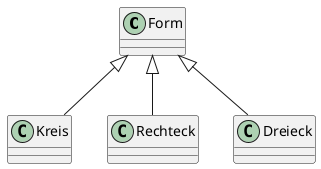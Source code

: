 @startuml

class Form {
}

class Kreis {
}
class Rechteck {
}
class Dreieck {
}

Form <|-- Kreis
Form <|-- Rechteck
Form <|-- Dreieck

@enduml